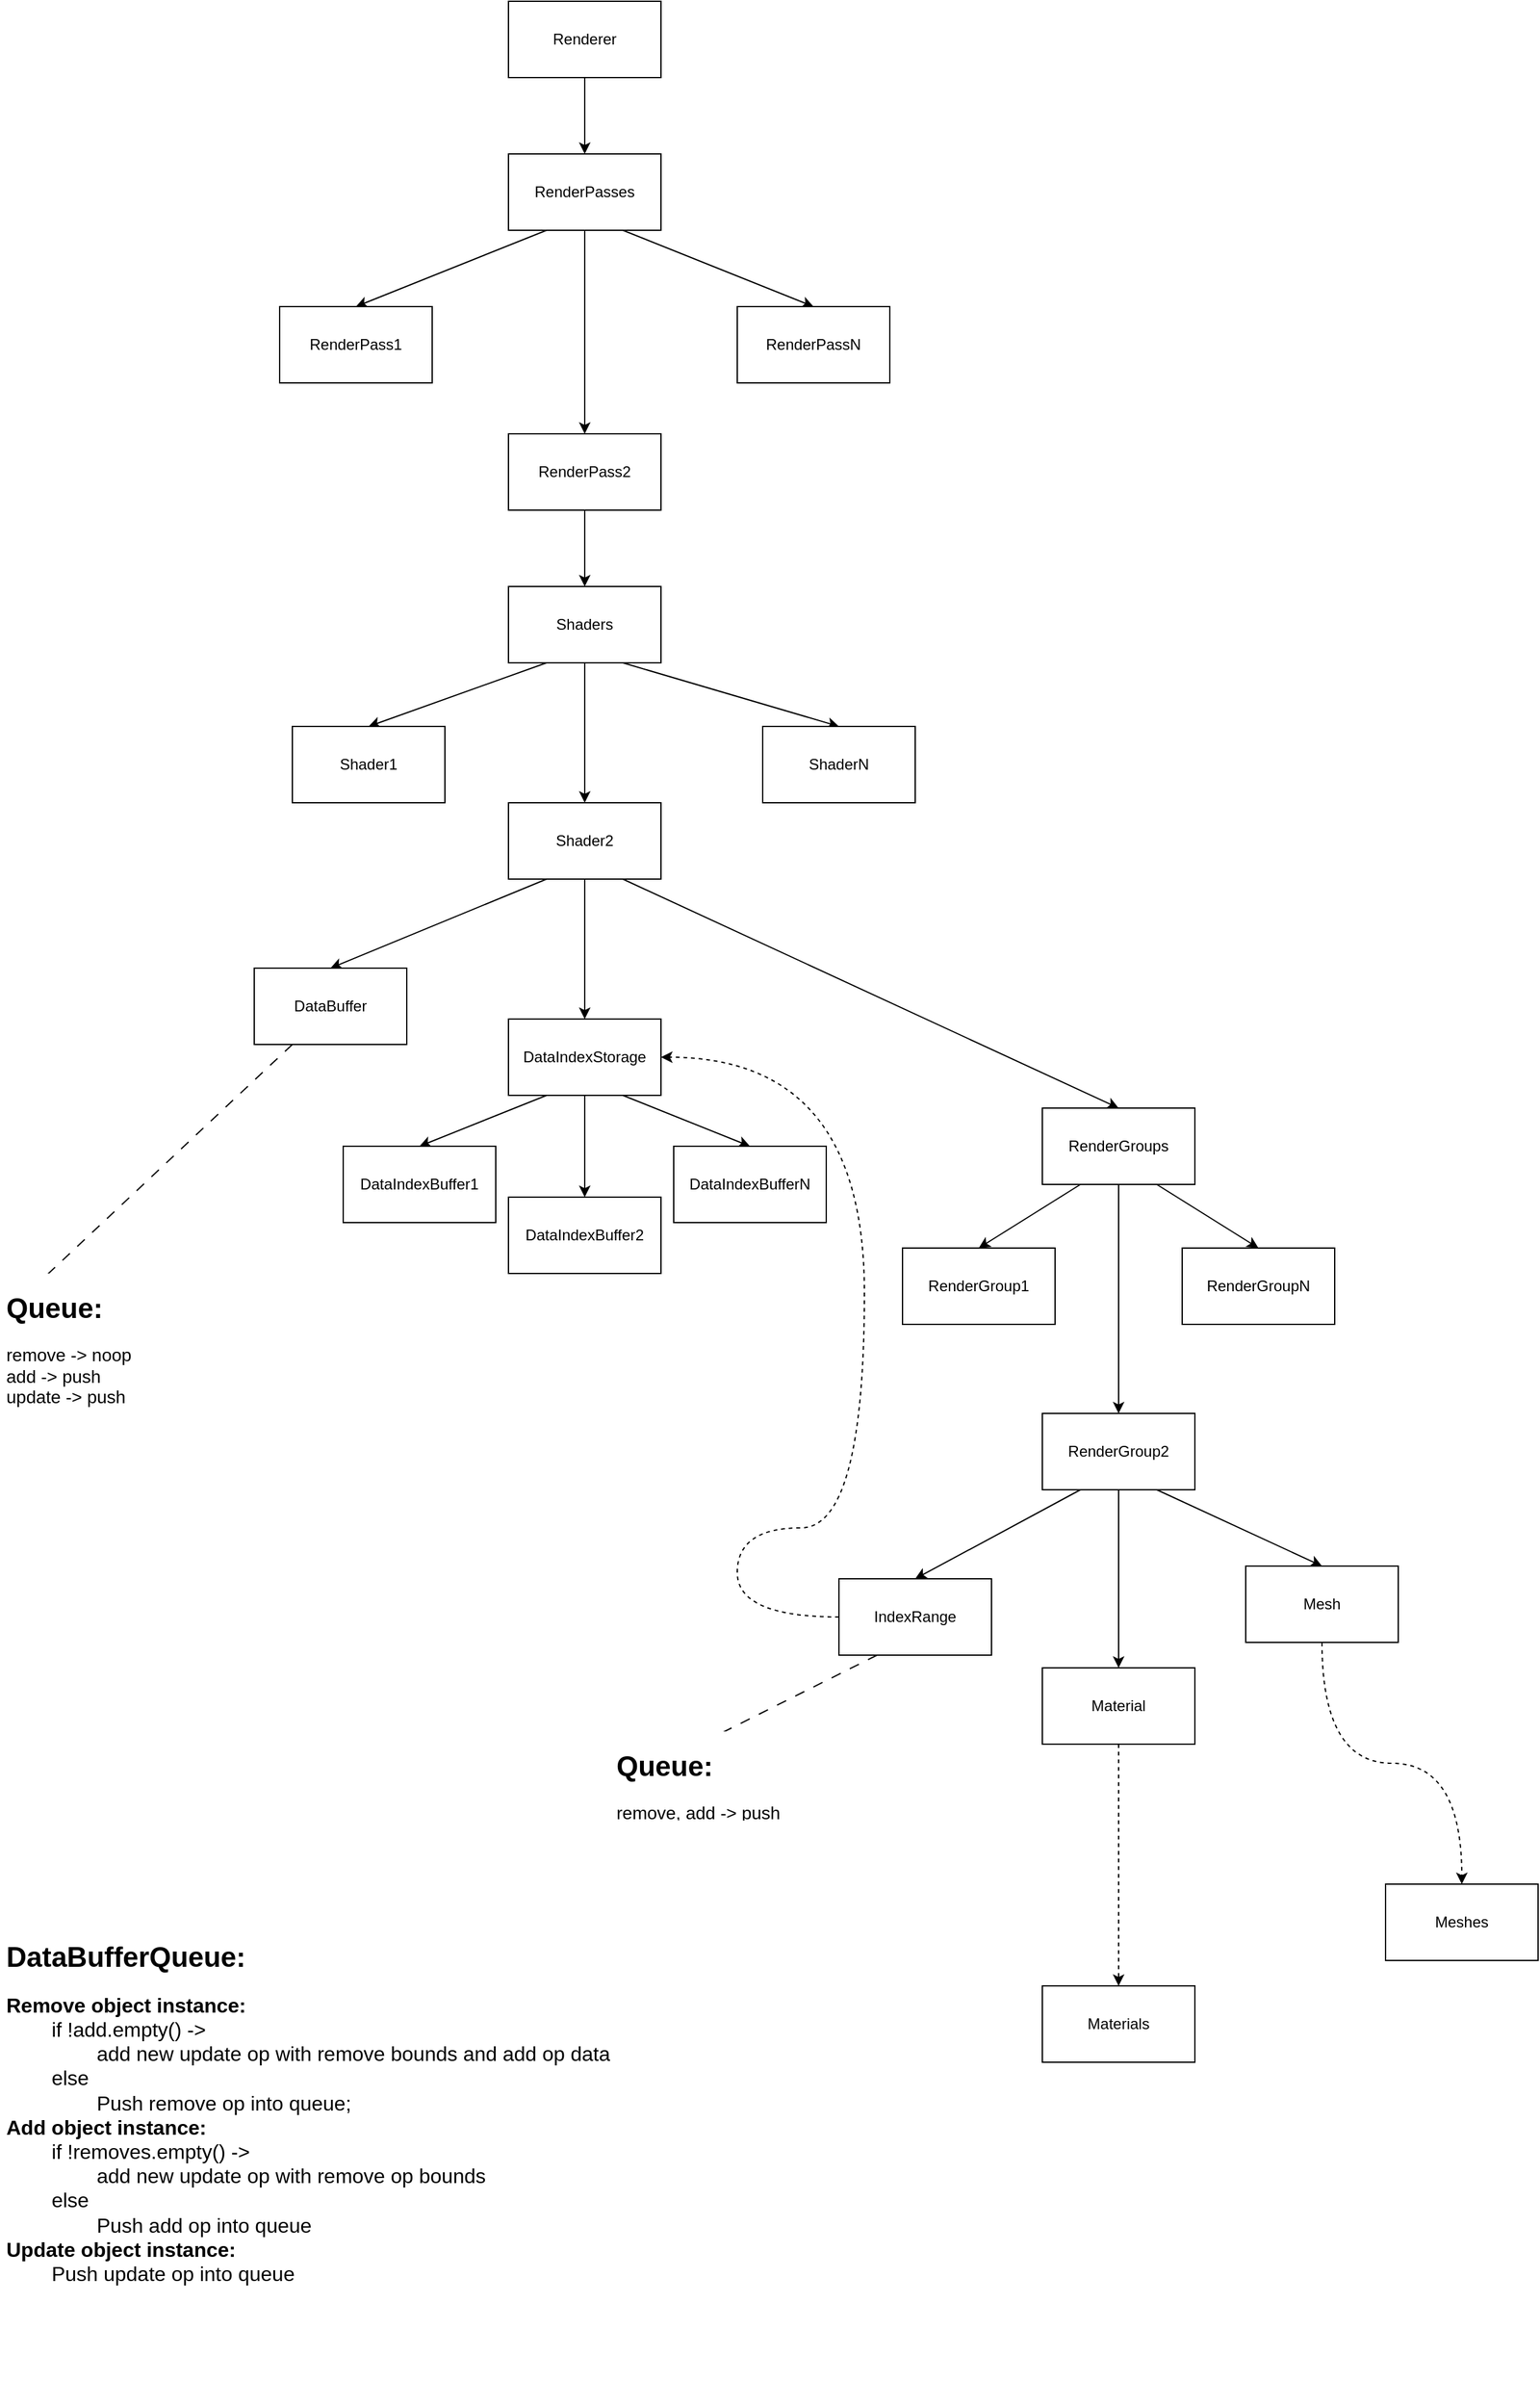 <mxfile version="23.1.8" type="device">
  <diagram name="Page-1" id="sIVYXBJkjFY2A6ysjHX-">
    <mxGraphModel dx="2206" dy="1222" grid="1" gridSize="10" guides="1" tooltips="1" connect="1" arrows="1" fold="1" page="1" pageScale="1" pageWidth="1169" pageHeight="827" math="0" shadow="0">
      <root>
        <mxCell id="0" />
        <mxCell id="1" parent="0" />
        <mxCell id="NMwNA50rnmMx-DE3LajB-3" style="edgeStyle=orthogonalEdgeStyle;rounded=0;orthogonalLoop=1;jettySize=auto;html=1;exitX=0.5;exitY=1;exitDx=0;exitDy=0;entryX=0.5;entryY=0;entryDx=0;entryDy=0;" edge="1" parent="1" source="NMwNA50rnmMx-DE3LajB-1" target="NMwNA50rnmMx-DE3LajB-2">
          <mxGeometry relative="1" as="geometry" />
        </mxCell>
        <mxCell id="NMwNA50rnmMx-DE3LajB-1" value="Renderer" style="rounded=0;whiteSpace=wrap;html=1;" vertex="1" parent="1">
          <mxGeometry x="510" y="50" width="120" height="60" as="geometry" />
        </mxCell>
        <mxCell id="NMwNA50rnmMx-DE3LajB-7" style="rounded=0;orthogonalLoop=1;jettySize=auto;html=1;exitX=0.25;exitY=1;exitDx=0;exitDy=0;entryX=0.5;entryY=0;entryDx=0;entryDy=0;" edge="1" parent="1" source="NMwNA50rnmMx-DE3LajB-2" target="NMwNA50rnmMx-DE3LajB-4">
          <mxGeometry relative="1" as="geometry" />
        </mxCell>
        <mxCell id="NMwNA50rnmMx-DE3LajB-8" style="edgeStyle=none;rounded=0;orthogonalLoop=1;jettySize=auto;html=1;exitX=0.5;exitY=1;exitDx=0;exitDy=0;entryX=0.5;entryY=0;entryDx=0;entryDy=0;strokeColor=default;align=center;verticalAlign=middle;fontFamily=Helvetica;fontSize=11;fontColor=default;labelBackgroundColor=default;endArrow=classic;" edge="1" parent="1" source="NMwNA50rnmMx-DE3LajB-2" target="NMwNA50rnmMx-DE3LajB-5">
          <mxGeometry relative="1" as="geometry" />
        </mxCell>
        <mxCell id="NMwNA50rnmMx-DE3LajB-9" style="edgeStyle=none;rounded=0;orthogonalLoop=1;jettySize=auto;html=1;exitX=0.75;exitY=1;exitDx=0;exitDy=0;entryX=0.5;entryY=0;entryDx=0;entryDy=0;strokeColor=default;align=center;verticalAlign=middle;fontFamily=Helvetica;fontSize=11;fontColor=default;labelBackgroundColor=default;endArrow=classic;" edge="1" parent="1" source="NMwNA50rnmMx-DE3LajB-2" target="NMwNA50rnmMx-DE3LajB-6">
          <mxGeometry relative="1" as="geometry" />
        </mxCell>
        <mxCell id="NMwNA50rnmMx-DE3LajB-2" value="RenderPasses" style="rounded=0;whiteSpace=wrap;html=1;" vertex="1" parent="1">
          <mxGeometry x="510" y="170" width="120" height="60" as="geometry" />
        </mxCell>
        <mxCell id="NMwNA50rnmMx-DE3LajB-4" value="RenderPass1" style="rounded=0;whiteSpace=wrap;html=1;" vertex="1" parent="1">
          <mxGeometry x="330" y="290" width="120" height="60" as="geometry" />
        </mxCell>
        <mxCell id="NMwNA50rnmMx-DE3LajB-12" style="edgeStyle=none;rounded=0;orthogonalLoop=1;jettySize=auto;html=1;exitX=0.5;exitY=1;exitDx=0;exitDy=0;entryX=0.5;entryY=0;entryDx=0;entryDy=0;strokeColor=default;align=center;verticalAlign=middle;fontFamily=Helvetica;fontSize=11;fontColor=default;labelBackgroundColor=default;endArrow=classic;" edge="1" parent="1" source="NMwNA50rnmMx-DE3LajB-5" target="NMwNA50rnmMx-DE3LajB-11">
          <mxGeometry relative="1" as="geometry" />
        </mxCell>
        <mxCell id="NMwNA50rnmMx-DE3LajB-5" value="RenderPass2" style="rounded=0;whiteSpace=wrap;html=1;" vertex="1" parent="1">
          <mxGeometry x="510" y="390" width="120" height="60" as="geometry" />
        </mxCell>
        <mxCell id="NMwNA50rnmMx-DE3LajB-6" value="RenderPassN" style="rounded=0;whiteSpace=wrap;html=1;" vertex="1" parent="1">
          <mxGeometry x="690" y="290" width="120" height="60" as="geometry" />
        </mxCell>
        <mxCell id="NMwNA50rnmMx-DE3LajB-16" style="edgeStyle=none;rounded=0;orthogonalLoop=1;jettySize=auto;html=1;exitX=0.25;exitY=1;exitDx=0;exitDy=0;entryX=0.5;entryY=0;entryDx=0;entryDy=0;strokeColor=default;align=center;verticalAlign=middle;fontFamily=Helvetica;fontSize=11;fontColor=default;labelBackgroundColor=default;endArrow=classic;" edge="1" parent="1" source="NMwNA50rnmMx-DE3LajB-11" target="NMwNA50rnmMx-DE3LajB-13">
          <mxGeometry relative="1" as="geometry" />
        </mxCell>
        <mxCell id="NMwNA50rnmMx-DE3LajB-17" style="edgeStyle=none;rounded=0;orthogonalLoop=1;jettySize=auto;html=1;exitX=0.5;exitY=1;exitDx=0;exitDy=0;entryX=0.5;entryY=0;entryDx=0;entryDy=0;strokeColor=default;align=center;verticalAlign=middle;fontFamily=Helvetica;fontSize=11;fontColor=default;labelBackgroundColor=default;endArrow=classic;" edge="1" parent="1" source="NMwNA50rnmMx-DE3LajB-11" target="NMwNA50rnmMx-DE3LajB-14">
          <mxGeometry relative="1" as="geometry" />
        </mxCell>
        <mxCell id="NMwNA50rnmMx-DE3LajB-18" style="edgeStyle=none;rounded=0;orthogonalLoop=1;jettySize=auto;html=1;exitX=0.75;exitY=1;exitDx=0;exitDy=0;entryX=0.5;entryY=0;entryDx=0;entryDy=0;strokeColor=default;align=center;verticalAlign=middle;fontFamily=Helvetica;fontSize=11;fontColor=default;labelBackgroundColor=default;endArrow=classic;" edge="1" parent="1" source="NMwNA50rnmMx-DE3LajB-11" target="NMwNA50rnmMx-DE3LajB-15">
          <mxGeometry relative="1" as="geometry" />
        </mxCell>
        <mxCell id="NMwNA50rnmMx-DE3LajB-11" value="Shaders" style="rounded=0;whiteSpace=wrap;html=1;" vertex="1" parent="1">
          <mxGeometry x="510" y="510" width="120" height="60" as="geometry" />
        </mxCell>
        <mxCell id="NMwNA50rnmMx-DE3LajB-13" value="&lt;div&gt;Shader1&lt;/div&gt;" style="rounded=0;whiteSpace=wrap;html=1;" vertex="1" parent="1">
          <mxGeometry x="340" y="620" width="120" height="60" as="geometry" />
        </mxCell>
        <mxCell id="NMwNA50rnmMx-DE3LajB-20" style="edgeStyle=none;rounded=0;orthogonalLoop=1;jettySize=auto;html=1;exitX=0.75;exitY=1;exitDx=0;exitDy=0;entryX=0.5;entryY=0;entryDx=0;entryDy=0;strokeColor=default;align=center;verticalAlign=middle;fontFamily=Helvetica;fontSize=11;fontColor=default;labelBackgroundColor=default;endArrow=classic;" edge="1" parent="1" source="NMwNA50rnmMx-DE3LajB-14" target="NMwNA50rnmMx-DE3LajB-19">
          <mxGeometry relative="1" as="geometry" />
        </mxCell>
        <mxCell id="NMwNA50rnmMx-DE3LajB-23" style="edgeStyle=none;rounded=0;orthogonalLoop=1;jettySize=auto;html=1;exitX=0.25;exitY=1;exitDx=0;exitDy=0;entryX=0.5;entryY=0;entryDx=0;entryDy=0;strokeColor=default;align=center;verticalAlign=middle;fontFamily=Helvetica;fontSize=11;fontColor=default;labelBackgroundColor=default;endArrow=classic;" edge="1" parent="1" source="NMwNA50rnmMx-DE3LajB-14" target="NMwNA50rnmMx-DE3LajB-21">
          <mxGeometry relative="1" as="geometry" />
        </mxCell>
        <mxCell id="NMwNA50rnmMx-DE3LajB-24" style="edgeStyle=none;rounded=0;orthogonalLoop=1;jettySize=auto;html=1;exitX=0.5;exitY=1;exitDx=0;exitDy=0;strokeColor=default;align=center;verticalAlign=middle;fontFamily=Helvetica;fontSize=11;fontColor=default;labelBackgroundColor=default;endArrow=classic;entryX=0.5;entryY=0;entryDx=0;entryDy=0;" edge="1" parent="1" source="NMwNA50rnmMx-DE3LajB-14" target="NMwNA50rnmMx-DE3LajB-22">
          <mxGeometry relative="1" as="geometry" />
        </mxCell>
        <mxCell id="NMwNA50rnmMx-DE3LajB-14" value="Shader2" style="rounded=0;whiteSpace=wrap;html=1;" vertex="1" parent="1">
          <mxGeometry x="510" y="680" width="120" height="60" as="geometry" />
        </mxCell>
        <mxCell id="NMwNA50rnmMx-DE3LajB-15" value="ShaderN" style="rounded=0;whiteSpace=wrap;html=1;" vertex="1" parent="1">
          <mxGeometry x="710" y="620" width="120" height="60" as="geometry" />
        </mxCell>
        <mxCell id="NMwNA50rnmMx-DE3LajB-35" style="edgeStyle=none;rounded=0;orthogonalLoop=1;jettySize=auto;html=1;exitX=0.25;exitY=1;exitDx=0;exitDy=0;entryX=0.5;entryY=0;entryDx=0;entryDy=0;strokeColor=default;align=center;verticalAlign=middle;fontFamily=Helvetica;fontSize=11;fontColor=default;labelBackgroundColor=default;endArrow=classic;" edge="1" parent="1" source="NMwNA50rnmMx-DE3LajB-19" target="NMwNA50rnmMx-DE3LajB-32">
          <mxGeometry relative="1" as="geometry" />
        </mxCell>
        <mxCell id="NMwNA50rnmMx-DE3LajB-36" style="edgeStyle=none;rounded=0;orthogonalLoop=1;jettySize=auto;html=1;exitX=0.5;exitY=1;exitDx=0;exitDy=0;entryX=0.5;entryY=0;entryDx=0;entryDy=0;strokeColor=default;align=center;verticalAlign=middle;fontFamily=Helvetica;fontSize=11;fontColor=default;labelBackgroundColor=default;endArrow=classic;" edge="1" parent="1" source="NMwNA50rnmMx-DE3LajB-19" target="NMwNA50rnmMx-DE3LajB-33">
          <mxGeometry relative="1" as="geometry" />
        </mxCell>
        <mxCell id="NMwNA50rnmMx-DE3LajB-37" style="edgeStyle=none;rounded=0;orthogonalLoop=1;jettySize=auto;html=1;exitX=0.75;exitY=1;exitDx=0;exitDy=0;entryX=0.5;entryY=0;entryDx=0;entryDy=0;strokeColor=default;align=center;verticalAlign=middle;fontFamily=Helvetica;fontSize=11;fontColor=default;labelBackgroundColor=default;endArrow=classic;" edge="1" parent="1" source="NMwNA50rnmMx-DE3LajB-19" target="NMwNA50rnmMx-DE3LajB-34">
          <mxGeometry relative="1" as="geometry" />
        </mxCell>
        <mxCell id="NMwNA50rnmMx-DE3LajB-19" value="RenderGroups" style="rounded=0;whiteSpace=wrap;html=1;" vertex="1" parent="1">
          <mxGeometry x="930" y="920" width="120" height="60" as="geometry" />
        </mxCell>
        <mxCell id="NMwNA50rnmMx-DE3LajB-51" style="rounded=0;orthogonalLoop=1;jettySize=auto;html=1;exitX=0.25;exitY=1;exitDx=0;exitDy=0;dashed=1;strokeColor=default;align=center;verticalAlign=middle;fontFamily=Helvetica;fontSize=11;fontColor=default;labelBackgroundColor=default;endArrow=classic;dashPattern=8 8;entryX=0.25;entryY=0;entryDx=0;entryDy=0;" edge="1" parent="1" source="NMwNA50rnmMx-DE3LajB-21" target="NMwNA50rnmMx-DE3LajB-52">
          <mxGeometry relative="1" as="geometry">
            <mxPoint x="220" y="1050" as="targetPoint" />
          </mxGeometry>
        </mxCell>
        <mxCell id="NMwNA50rnmMx-DE3LajB-21" value="DataBuffer" style="rounded=0;whiteSpace=wrap;html=1;" vertex="1" parent="1">
          <mxGeometry x="310" y="810" width="120" height="60" as="geometry" />
        </mxCell>
        <mxCell id="NMwNA50rnmMx-DE3LajB-28" style="edgeStyle=none;rounded=0;orthogonalLoop=1;jettySize=auto;html=1;exitX=0.25;exitY=1;exitDx=0;exitDy=0;entryX=0.5;entryY=0;entryDx=0;entryDy=0;strokeColor=default;align=center;verticalAlign=middle;fontFamily=Helvetica;fontSize=11;fontColor=default;labelBackgroundColor=default;endArrow=classic;" edge="1" parent="1" source="NMwNA50rnmMx-DE3LajB-22" target="NMwNA50rnmMx-DE3LajB-25">
          <mxGeometry relative="1" as="geometry" />
        </mxCell>
        <mxCell id="NMwNA50rnmMx-DE3LajB-29" style="edgeStyle=none;rounded=0;orthogonalLoop=1;jettySize=auto;html=1;exitX=0.5;exitY=1;exitDx=0;exitDy=0;entryX=0.5;entryY=0;entryDx=0;entryDy=0;strokeColor=default;align=center;verticalAlign=middle;fontFamily=Helvetica;fontSize=11;fontColor=default;labelBackgroundColor=default;endArrow=classic;" edge="1" parent="1" source="NMwNA50rnmMx-DE3LajB-22" target="NMwNA50rnmMx-DE3LajB-26">
          <mxGeometry relative="1" as="geometry" />
        </mxCell>
        <mxCell id="NMwNA50rnmMx-DE3LajB-30" style="edgeStyle=none;rounded=0;orthogonalLoop=1;jettySize=auto;html=1;exitX=0.75;exitY=1;exitDx=0;exitDy=0;entryX=0.5;entryY=0;entryDx=0;entryDy=0;strokeColor=default;align=center;verticalAlign=middle;fontFamily=Helvetica;fontSize=11;fontColor=default;labelBackgroundColor=default;endArrow=classic;" edge="1" parent="1" source="NMwNA50rnmMx-DE3LajB-22" target="NMwNA50rnmMx-DE3LajB-27">
          <mxGeometry relative="1" as="geometry" />
        </mxCell>
        <mxCell id="NMwNA50rnmMx-DE3LajB-22" value="DataIndexStorage" style="rounded=0;whiteSpace=wrap;html=1;" vertex="1" parent="1">
          <mxGeometry x="510" y="850" width="120" height="60" as="geometry" />
        </mxCell>
        <mxCell id="NMwNA50rnmMx-DE3LajB-25" value="DataIndexBuffer1" style="rounded=0;whiteSpace=wrap;html=1;" vertex="1" parent="1">
          <mxGeometry x="380" y="950" width="120" height="60" as="geometry" />
        </mxCell>
        <mxCell id="NMwNA50rnmMx-DE3LajB-26" value="DataIndexBuffer2" style="rounded=0;whiteSpace=wrap;html=1;" vertex="1" parent="1">
          <mxGeometry x="510" y="990" width="120" height="60" as="geometry" />
        </mxCell>
        <mxCell id="NMwNA50rnmMx-DE3LajB-27" value="DataIndexBufferN" style="rounded=0;whiteSpace=wrap;html=1;" vertex="1" parent="1">
          <mxGeometry x="640" y="950" width="120" height="60" as="geometry" />
        </mxCell>
        <mxCell id="NMwNA50rnmMx-DE3LajB-32" value="RenderGroup1" style="rounded=0;whiteSpace=wrap;html=1;" vertex="1" parent="1">
          <mxGeometry x="820" y="1030" width="120" height="60" as="geometry" />
        </mxCell>
        <mxCell id="NMwNA50rnmMx-DE3LajB-40" style="edgeStyle=none;rounded=0;orthogonalLoop=1;jettySize=auto;html=1;exitX=0.5;exitY=1;exitDx=0;exitDy=0;entryX=0.5;entryY=0;entryDx=0;entryDy=0;strokeColor=default;align=center;verticalAlign=middle;fontFamily=Helvetica;fontSize=11;fontColor=default;labelBackgroundColor=default;endArrow=classic;" edge="1" parent="1" source="NMwNA50rnmMx-DE3LajB-33" target="NMwNA50rnmMx-DE3LajB-38">
          <mxGeometry relative="1" as="geometry" />
        </mxCell>
        <mxCell id="NMwNA50rnmMx-DE3LajB-41" style="edgeStyle=none;rounded=0;orthogonalLoop=1;jettySize=auto;html=1;exitX=0.75;exitY=1;exitDx=0;exitDy=0;entryX=0.5;entryY=0;entryDx=0;entryDy=0;strokeColor=default;align=center;verticalAlign=middle;fontFamily=Helvetica;fontSize=11;fontColor=default;labelBackgroundColor=default;endArrow=classic;" edge="1" parent="1" source="NMwNA50rnmMx-DE3LajB-33" target="NMwNA50rnmMx-DE3LajB-39">
          <mxGeometry relative="1" as="geometry" />
        </mxCell>
        <mxCell id="NMwNA50rnmMx-DE3LajB-45" style="edgeStyle=none;rounded=0;orthogonalLoop=1;jettySize=auto;html=1;exitX=0.25;exitY=1;exitDx=0;exitDy=0;entryX=0.5;entryY=0;entryDx=0;entryDy=0;strokeColor=default;align=center;verticalAlign=middle;fontFamily=Helvetica;fontSize=11;fontColor=default;labelBackgroundColor=default;endArrow=classic;" edge="1" parent="1" source="NMwNA50rnmMx-DE3LajB-33" target="NMwNA50rnmMx-DE3LajB-44">
          <mxGeometry relative="1" as="geometry" />
        </mxCell>
        <mxCell id="NMwNA50rnmMx-DE3LajB-33" value="RenderGroup2" style="rounded=0;whiteSpace=wrap;html=1;" vertex="1" parent="1">
          <mxGeometry x="930" y="1160" width="120" height="60" as="geometry" />
        </mxCell>
        <mxCell id="NMwNA50rnmMx-DE3LajB-34" value="RenderGroupN" style="rounded=0;whiteSpace=wrap;html=1;" vertex="1" parent="1">
          <mxGeometry x="1040" y="1030" width="120" height="60" as="geometry" />
        </mxCell>
        <mxCell id="NMwNA50rnmMx-DE3LajB-48" style="edgeStyle=orthogonalEdgeStyle;rounded=0;orthogonalLoop=1;jettySize=auto;html=1;exitX=0.5;exitY=1;exitDx=0;exitDy=0;entryX=0.5;entryY=0;entryDx=0;entryDy=0;dashed=1;strokeColor=default;align=center;verticalAlign=middle;fontFamily=Helvetica;fontSize=11;fontColor=default;labelBackgroundColor=default;endArrow=classic;curved=1;" edge="1" parent="1" source="NMwNA50rnmMx-DE3LajB-38" target="NMwNA50rnmMx-DE3LajB-42">
          <mxGeometry relative="1" as="geometry" />
        </mxCell>
        <mxCell id="NMwNA50rnmMx-DE3LajB-38" value="Material" style="rounded=0;whiteSpace=wrap;html=1;" vertex="1" parent="1">
          <mxGeometry x="930" y="1360" width="120" height="60" as="geometry" />
        </mxCell>
        <mxCell id="NMwNA50rnmMx-DE3LajB-49" style="edgeStyle=orthogonalEdgeStyle;rounded=0;orthogonalLoop=1;jettySize=auto;html=1;exitX=0.5;exitY=1;exitDx=0;exitDy=0;entryX=0.5;entryY=0;entryDx=0;entryDy=0;dashed=1;strokeColor=default;align=center;verticalAlign=middle;fontFamily=Helvetica;fontSize=11;fontColor=default;labelBackgroundColor=default;endArrow=classic;curved=1;" edge="1" parent="1" source="NMwNA50rnmMx-DE3LajB-39" target="NMwNA50rnmMx-DE3LajB-43">
          <mxGeometry relative="1" as="geometry" />
        </mxCell>
        <mxCell id="NMwNA50rnmMx-DE3LajB-39" value="Mesh" style="rounded=0;whiteSpace=wrap;html=1;" vertex="1" parent="1">
          <mxGeometry x="1090" y="1280" width="120" height="60" as="geometry" />
        </mxCell>
        <mxCell id="NMwNA50rnmMx-DE3LajB-42" value="Materials" style="rounded=0;whiteSpace=wrap;html=1;" vertex="1" parent="1">
          <mxGeometry x="930" y="1610" width="120" height="60" as="geometry" />
        </mxCell>
        <mxCell id="NMwNA50rnmMx-DE3LajB-43" value="Meshes" style="rounded=0;whiteSpace=wrap;html=1;" vertex="1" parent="1">
          <mxGeometry x="1200" y="1530" width="120" height="60" as="geometry" />
        </mxCell>
        <mxCell id="NMwNA50rnmMx-DE3LajB-47" style="edgeStyle=orthogonalEdgeStyle;rounded=0;orthogonalLoop=1;jettySize=auto;html=1;exitX=0;exitY=0.5;exitDx=0;exitDy=0;entryX=1;entryY=0.5;entryDx=0;entryDy=0;strokeColor=default;align=center;verticalAlign=middle;fontFamily=Helvetica;fontSize=11;fontColor=default;labelBackgroundColor=default;endArrow=classic;curved=1;dashed=1;" edge="1" parent="1" source="NMwNA50rnmMx-DE3LajB-44" target="NMwNA50rnmMx-DE3LajB-22">
          <mxGeometry relative="1" as="geometry">
            <Array as="points">
              <mxPoint x="690" y="1320" />
              <mxPoint x="690" y="1250" />
              <mxPoint x="790" y="1250" />
              <mxPoint x="790" y="880" />
            </Array>
          </mxGeometry>
        </mxCell>
        <mxCell id="NMwNA50rnmMx-DE3LajB-54" style="edgeStyle=none;rounded=0;orthogonalLoop=1;jettySize=auto;html=1;exitX=0.25;exitY=1;exitDx=0;exitDy=0;entryX=0.5;entryY=0;entryDx=0;entryDy=0;dashed=1;dashPattern=8 8;strokeColor=default;align=center;verticalAlign=middle;fontFamily=Helvetica;fontSize=11;fontColor=default;labelBackgroundColor=default;endArrow=classic;" edge="1" parent="1" source="NMwNA50rnmMx-DE3LajB-44" target="NMwNA50rnmMx-DE3LajB-53">
          <mxGeometry relative="1" as="geometry" />
        </mxCell>
        <mxCell id="NMwNA50rnmMx-DE3LajB-44" value="IndexRange" style="rounded=0;whiteSpace=wrap;html=1;" vertex="1" parent="1">
          <mxGeometry x="770" y="1290" width="120" height="60" as="geometry" />
        </mxCell>
        <mxCell id="NMwNA50rnmMx-DE3LajB-52" value="&lt;h1&gt;Queue:&lt;/h1&gt;&lt;div style=&quot;font-size: 14px;&quot;&gt;remove -&amp;gt; noop&lt;/div&gt;&lt;div style=&quot;font-size: 14px;&quot;&gt;add -&amp;gt; push&lt;/div&gt;&lt;div style=&quot;font-size: 14px;&quot;&gt;update -&amp;gt; push&lt;br&gt;&lt;/div&gt;" style="text;html=1;spacing=5;spacingTop=-20;whiteSpace=wrap;overflow=hidden;rounded=0;fontFamily=Helvetica;fontSize=11;fontColor=default;labelBackgroundColor=default;" vertex="1" parent="1">
          <mxGeometry x="110" y="1060" width="110" height="110" as="geometry" />
        </mxCell>
        <mxCell id="NMwNA50rnmMx-DE3LajB-53" value="&lt;h1&gt;Queue:&lt;/h1&gt;&lt;font style=&quot;font-size: 14px;&quot;&gt;remove, add -&amp;gt; push&lt;/font&gt;" style="text;html=1;spacing=5;spacingTop=-20;whiteSpace=wrap;overflow=hidden;rounded=0;fontFamily=Helvetica;fontSize=11;fontColor=default;labelBackgroundColor=default;" vertex="1" parent="1">
          <mxGeometry x="590" y="1420" width="140" height="60" as="geometry" />
        </mxCell>
        <mxCell id="NMwNA50rnmMx-DE3LajB-55" value="&lt;h1&gt;DataBufferQueue:&lt;/h1&gt;&lt;div style=&quot;font-size: 16px;&quot;&gt;&lt;b&gt;Remove object instance:&lt;/b&gt;&lt;/div&gt;&lt;div style=&quot;font-size: 16px;&quot;&gt;&lt;b&gt;&lt;span style=&quot;white-space: pre;&quot;&gt;&#x9;&lt;/span&gt;&lt;/b&gt;if !add.empty() -&amp;gt;&lt;/div&gt;&lt;div style=&quot;font-size: 16px;&quot;&gt;&lt;span style=&quot;white-space: pre;&quot;&gt;&#x9;&lt;/span&gt;&lt;span style=&quot;white-space: pre;&quot;&gt;&#x9;&lt;/span&gt;add new update op with remove bounds and add op data&lt;/div&gt;&lt;div style=&quot;font-size: 16px;&quot;&gt;&lt;span style=&quot;white-space: pre;&quot;&gt;&#x9;&lt;/span&gt;else&lt;br&gt;&lt;/div&gt;&lt;div style=&quot;font-size: 16px;&quot;&gt;&lt;b&gt;&lt;span style=&quot;white-space: pre;&quot;&gt;&#x9;&lt;/span&gt;&lt;/b&gt;&lt;span style=&quot;white-space: pre;&quot;&gt;&#x9;&lt;/span&gt;Push remove op into queue;&lt;/div&gt;&lt;div style=&quot;font-size: 16px;&quot;&gt;&lt;b&gt;Add object instance:&lt;/b&gt;&lt;/div&gt;&lt;div style=&quot;font-size: 16px;&quot;&gt;&lt;b&gt;&lt;span style=&quot;white-space: pre;&quot;&gt;&#x9;&lt;/span&gt;&lt;/b&gt;if !removes.empty() -&amp;gt; &lt;br&gt;&lt;/div&gt;&lt;div style=&quot;font-size: 16px;&quot;&gt;&lt;span style=&quot;white-space: pre;&quot;&gt;&#x9;&lt;/span&gt;&lt;span style=&quot;white-space: pre;&quot;&gt;&#x9;&lt;/span&gt;add new update op with remove op bounds&lt;/div&gt;&lt;div style=&quot;font-size: 16px;&quot;&gt;&lt;span style=&quot;white-space: pre;&quot;&gt;&#x9;&lt;/span&gt;else&lt;/div&gt;&lt;div style=&quot;font-size: 16px;&quot;&gt;&lt;span style=&quot;white-space: pre;&quot;&gt;&#x9;&lt;/span&gt;&lt;span style=&quot;white-space: pre;&quot;&gt;&#x9;&lt;/span&gt;Push add op into queue &lt;br&gt;&lt;/div&gt;&lt;div style=&quot;font-size: 16px;&quot;&gt;&lt;b&gt;Update object instance:&lt;/b&gt;&lt;/div&gt;&lt;div style=&quot;font-size: 16px;&quot;&gt;&lt;b&gt;&lt;span style=&quot;white-space: pre;&quot;&gt;&#x9;&lt;/span&gt;&lt;/b&gt;Push update op into queue&lt;br&gt;&lt;/div&gt;&lt;div style=&quot;font-size: 16px;&quot;&gt;&lt;b&gt;&lt;span style=&quot;white-space: pre;&quot;&gt;&#x9;&lt;/span&gt;&lt;br&gt;&lt;/b&gt;&lt;/div&gt;" style="text;html=1;spacing=5;spacingTop=-20;whiteSpace=wrap;overflow=hidden;rounded=0;fontFamily=Helvetica;fontSize=11;fontColor=default;labelBackgroundColor=default;" vertex="1" parent="1">
          <mxGeometry x="110" y="1570" width="590" height="370" as="geometry" />
        </mxCell>
      </root>
    </mxGraphModel>
  </diagram>
</mxfile>
